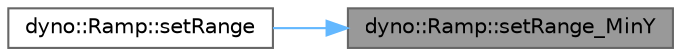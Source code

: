 digraph "dyno::Ramp::setRange_MinY"
{
 // LATEX_PDF_SIZE
  bgcolor="transparent";
  edge [fontname=Helvetica,fontsize=10,labelfontname=Helvetica,labelfontsize=10];
  node [fontname=Helvetica,fontsize=10,shape=box,height=0.2,width=0.4];
  rankdir="RL";
  Node1 [id="Node000001",label="dyno::Ramp::setRange_MinY",height=0.2,width=0.4,color="gray40", fillcolor="grey60", style="filled", fontcolor="black",tooltip=" "];
  Node1 -> Node2 [id="edge1_Node000001_Node000002",dir="back",color="steelblue1",style="solid",tooltip=" "];
  Node2 [id="Node000002",label="dyno::Ramp::setRange",height=0.2,width=0.4,color="grey40", fillcolor="white", style="filled",URL="$classdyno_1_1_ramp.html#afda563833af90f0bf450144fcefbcdea",tooltip=" "];
}
